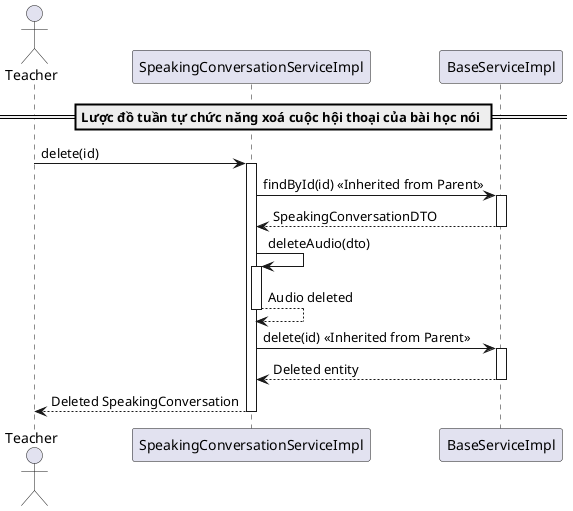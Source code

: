 @startuml deleteSpeakingConversation

actor Teacher
participant "SpeakingConversationServiceImpl" as SpeakingConversationService
participant "BaseServiceImpl" as BaseService

== Lược đồ tuần tự chức năng xoá cuộc hội thoại của bài học nói ==
Teacher -> SpeakingConversationService: delete(id)
activate SpeakingConversationService

SpeakingConversationService -> BaseService: findById(id) << Inherited from Parent >>
activate BaseService
BaseService --> SpeakingConversationService: SpeakingConversationDTO
deactivate BaseService

SpeakingConversationService -> SpeakingConversationService: deleteAudio(dto)
activate SpeakingConversationService
SpeakingConversationService --> SpeakingConversationService: Audio deleted
deactivate SpeakingConversationService

SpeakingConversationService -> BaseService: delete(id) << Inherited from Parent >>
activate BaseService
BaseService --> SpeakingConversationService: Deleted entity
deactivate BaseService

SpeakingConversationService --> Teacher: Deleted SpeakingConversation
deactivate SpeakingConversationService

@enduml
